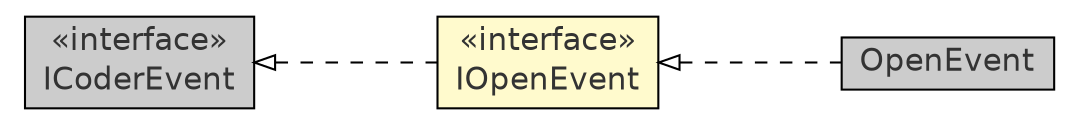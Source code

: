 #!/usr/local/bin/dot
#
# Class diagram 
# Generated by UmlGraph version 4.8 (http://www.spinellis.gr/sw/umlgraph)
#

digraph G {
	edge [fontname="Helvetica",fontsize=10,labelfontname="Helvetica",labelfontsize=10];
	node [fontname="Helvetica",fontsize=10,shape=plaintext];
	rankdir=LR;
	ranksep=1;
	// com.xuggle.mediatool.event.OpenEvent
	c21651 [label=<<table border="0" cellborder="1" cellspacing="0" cellpadding="2" port="p" bgcolor="grey80" href="./OpenEvent.html">
		<tr><td><table border="0" cellspacing="0" cellpadding="1">
			<tr><td> OpenEvent </td></tr>
		</table></td></tr>
		</table>>, fontname="Helvetica", fontcolor="grey20", fontsize=15.0];
	// com.xuggle.mediatool.event.IOpenEvent
	c21668 [label=<<table border="0" cellborder="1" cellspacing="0" cellpadding="2" port="p" bgcolor="lemonChiffon" href="./IOpenEvent.html">
		<tr><td><table border="0" cellspacing="0" cellpadding="1">
			<tr><td> &laquo;interface&raquo; </td></tr>
			<tr><td> IOpenEvent </td></tr>
		</table></td></tr>
		</table>>, fontname="Helvetica", fontcolor="grey20", fontsize=15.0];
	// com.xuggle.mediatool.event.ICoderEvent
	c21672 [label=<<table border="0" cellborder="1" cellspacing="0" cellpadding="2" port="p" bgcolor="grey80" href="./ICoderEvent.html">
		<tr><td><table border="0" cellspacing="0" cellpadding="1">
			<tr><td> &laquo;interface&raquo; </td></tr>
			<tr><td> ICoderEvent </td></tr>
		</table></td></tr>
		</table>>, fontname="Helvetica", fontcolor="grey20", fontsize=15.0];
	//com.xuggle.mediatool.event.OpenEvent implements com.xuggle.mediatool.event.IOpenEvent
	c21668:p -> c21651:p [dir=back,arrowtail=empty,style=dashed];
	//com.xuggle.mediatool.event.IOpenEvent implements com.xuggle.mediatool.event.ICoderEvent
	c21672:p -> c21668:p [dir=back,arrowtail=empty,style=dashed];
}

